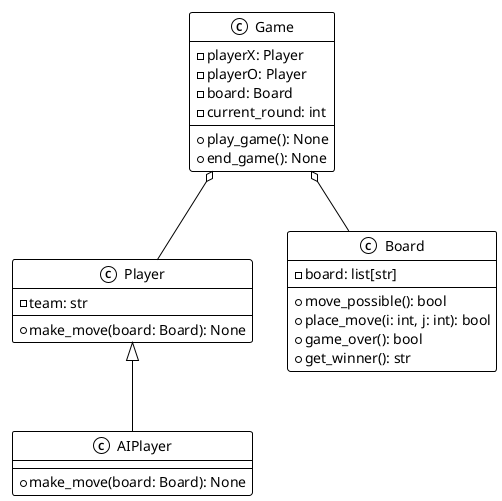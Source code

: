 @startuml Class diagram
!theme mono

class Game {
    - playerX: Player
    - playerO: Player
    - board: Board
    - current_round: int 
    + play_game(): None
    + end_game(): None
}

class Player {
    - team: str
    + make_move(board: Board): None
}

class AIPlayer {
    + make_move(board: Board): None
}

class Board {
    - board: list[str]
    + move_possible(): bool 
    + place_move(i: int, j: int): bool
    + game_over(): bool 
    + get_winner(): str
}

Game o-- Board 
Game o-- Player

Player <|-- AIPlayer

@enduml